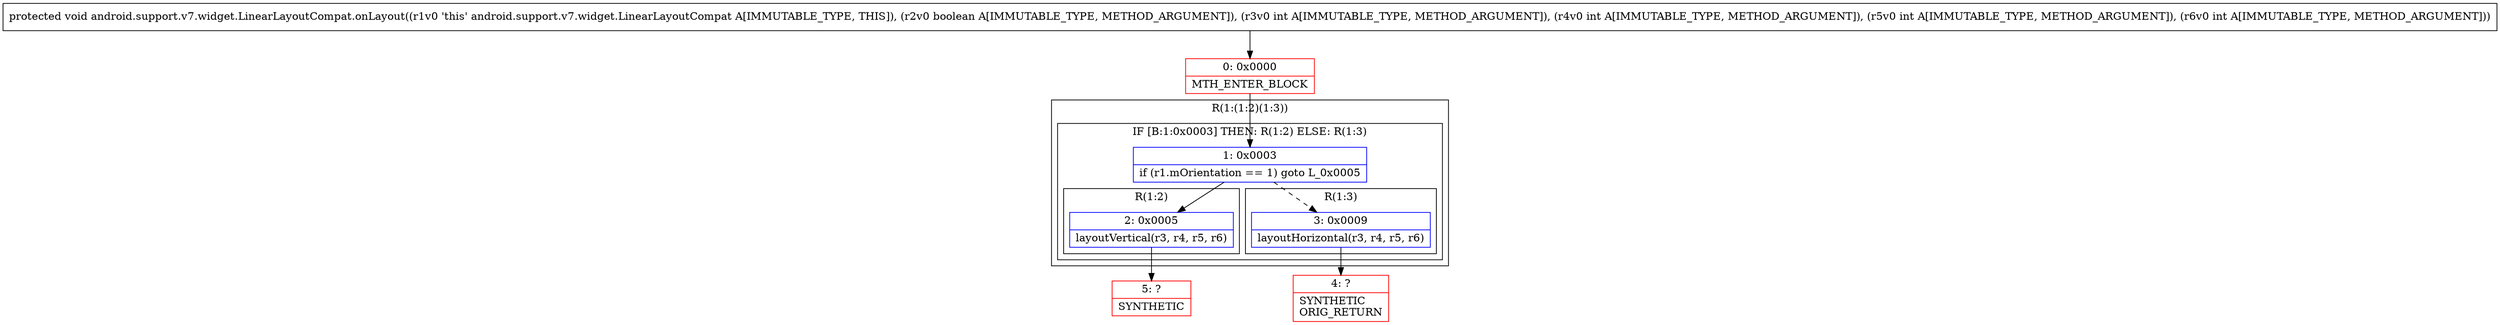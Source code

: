 digraph "CFG forandroid.support.v7.widget.LinearLayoutCompat.onLayout(ZIIII)V" {
subgraph cluster_Region_952681678 {
label = "R(1:(1:2)(1:3))";
node [shape=record,color=blue];
subgraph cluster_IfRegion_348732378 {
label = "IF [B:1:0x0003] THEN: R(1:2) ELSE: R(1:3)";
node [shape=record,color=blue];
Node_1 [shape=record,label="{1\:\ 0x0003|if (r1.mOrientation == 1) goto L_0x0005\l}"];
subgraph cluster_Region_252126087 {
label = "R(1:2)";
node [shape=record,color=blue];
Node_2 [shape=record,label="{2\:\ 0x0005|layoutVertical(r3, r4, r5, r6)\l}"];
}
subgraph cluster_Region_859812084 {
label = "R(1:3)";
node [shape=record,color=blue];
Node_3 [shape=record,label="{3\:\ 0x0009|layoutHorizontal(r3, r4, r5, r6)\l}"];
}
}
}
Node_0 [shape=record,color=red,label="{0\:\ 0x0000|MTH_ENTER_BLOCK\l}"];
Node_4 [shape=record,color=red,label="{4\:\ ?|SYNTHETIC\lORIG_RETURN\l}"];
Node_5 [shape=record,color=red,label="{5\:\ ?|SYNTHETIC\l}"];
MethodNode[shape=record,label="{protected void android.support.v7.widget.LinearLayoutCompat.onLayout((r1v0 'this' android.support.v7.widget.LinearLayoutCompat A[IMMUTABLE_TYPE, THIS]), (r2v0 boolean A[IMMUTABLE_TYPE, METHOD_ARGUMENT]), (r3v0 int A[IMMUTABLE_TYPE, METHOD_ARGUMENT]), (r4v0 int A[IMMUTABLE_TYPE, METHOD_ARGUMENT]), (r5v0 int A[IMMUTABLE_TYPE, METHOD_ARGUMENT]), (r6v0 int A[IMMUTABLE_TYPE, METHOD_ARGUMENT])) }"];
MethodNode -> Node_0;
Node_1 -> Node_2;
Node_1 -> Node_3[style=dashed];
Node_2 -> Node_5;
Node_3 -> Node_4;
Node_0 -> Node_1;
}


